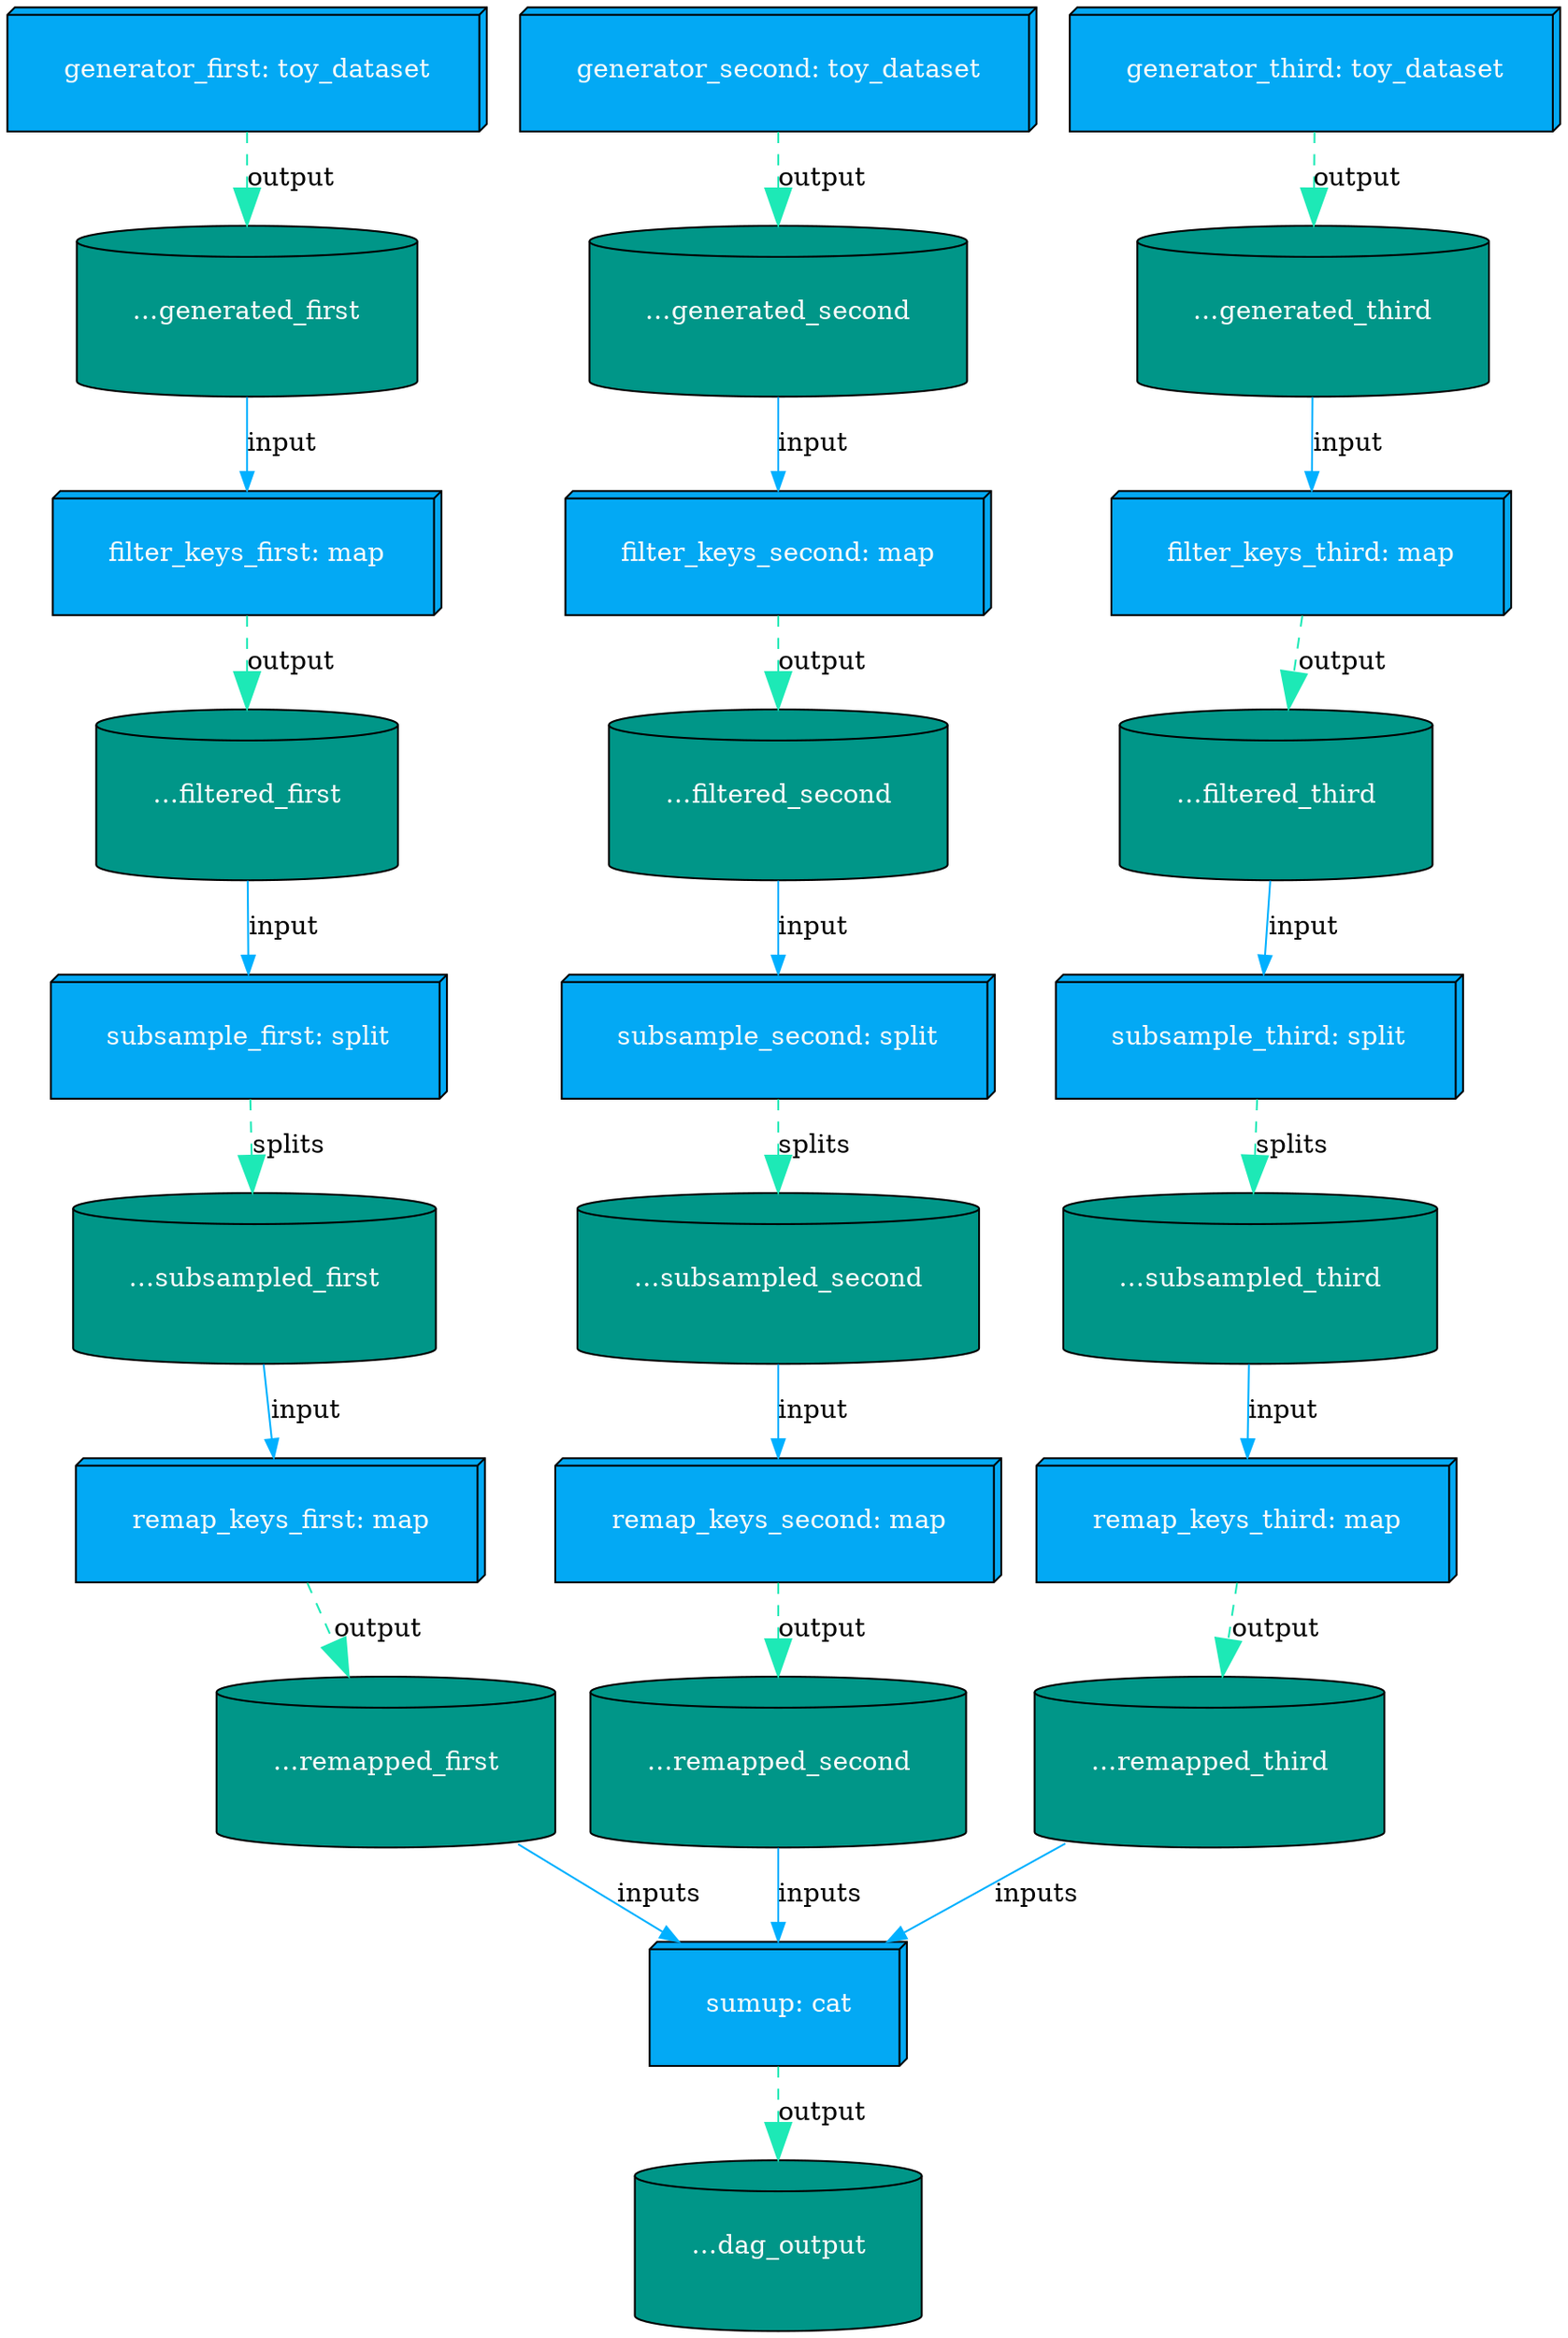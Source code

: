 strict digraph "" {
	node [label="\N"];
	"operation(generator_first)"	[fillcolor="#03A9F4",
		fontcolor="#fafafa",
		label=<<TABLE BORDER="0" CELLBORDER="0" CELLPADDING="20"><TR><TD>generator_first: toy_dataset</TD></TR></TABLE>>,
		shape=box3d,
		style=filled];
	"data(C:/Users/nfioraio/AppData/Local/Temp/be8cee6048af11eda5e9ed001b779734/generated_first)"	[fillcolor="#009688",
		fontcolor="#fafafa",
		label=<<TABLE BORDER="0" CELLBORDER="0" CELLPADDING="20"><TR><TD>…generated_first</TD></TR></TABLE>>,
		shape=cylinder,
		style=filled];
	"operation(generator_first)" -> "data(C:/Users/nfioraio/AppData/Local/Temp/be8cee6048af11eda5e9ed001b779734/generated_first)"	[arrowsize=2.0,
		color="#1DE9B6",
		label=output,
		style=dashed];
	"operation(filter_keys_first)"	[fillcolor="#03A9F4",
		fontcolor="#fafafa",
		label=<<TABLE BORDER="0" CELLBORDER="0" CELLPADDING="20"><TR><TD>filter_keys_first: map</TD></TR></TABLE>>,
		shape=box3d,
		style=filled];
	"data(C:/Users/nfioraio/AppData/Local/Temp/be8cee6048af11eda5e9ed001b779734/generated_first)" -> "operation(filter_keys_first)"	[arrowsize=1.0,
		color="#00B0FF",
		label=input];
	"data(C:/Users/nfioraio/AppData/Local/Temp/be8cee6048af11eda5e9ed001b779734/filtered_first)"	[fillcolor="#009688",
		fontcolor="#fafafa",
		label=<<TABLE BORDER="0" CELLBORDER="0" CELLPADDING="20"><TR><TD>…filtered_first</TD></TR></TABLE>>,
		shape=cylinder,
		style=filled];
	"operation(filter_keys_first)" -> "data(C:/Users/nfioraio/AppData/Local/Temp/be8cee6048af11eda5e9ed001b779734/filtered_first)"	[arrowsize=2.0,
		color="#1DE9B6",
		label=output,
		style=dashed];
	"operation(subsample_first)"	[fillcolor="#03A9F4",
		fontcolor="#fafafa",
		label=<<TABLE BORDER="0" CELLBORDER="0" CELLPADDING="20"><TR><TD>subsample_first: split</TD></TR></TABLE>>,
		shape=box3d,
		style=filled];
	"data(C:/Users/nfioraio/AppData/Local/Temp/be8cee6048af11eda5e9ed001b779734/filtered_first)" -> "operation(subsample_first)"	[arrowsize=1.0,
		color="#00B0FF",
		label=input];
	"data(C:/Users/nfioraio/AppData/Local/Temp/be8cee6048af11eda5e9ed001b779734/subsampled_first)"	[fillcolor="#009688",
		fontcolor="#fafafa",
		label=<<TABLE BORDER="0" CELLBORDER="0" CELLPADDING="20"><TR><TD>…subsampled_first</TD></TR></TABLE>>,
		shape=cylinder,
		style=filled];
	"operation(subsample_first)" -> "data(C:/Users/nfioraio/AppData/Local/Temp/be8cee6048af11eda5e9ed001b779734/subsampled_first)"	[arrowsize=2.0,
		color="#1DE9B6",
		label=splits,
		style=dashed];
	"operation(remap_keys_first)"	[fillcolor="#03A9F4",
		fontcolor="#fafafa",
		label=<<TABLE BORDER="0" CELLBORDER="0" CELLPADDING="20"><TR><TD>remap_keys_first: map</TD></TR></TABLE>>,
		shape=box3d,
		style=filled];
	"data(C:/Users/nfioraio/AppData/Local/Temp/be8cee6048af11eda5e9ed001b779734/subsampled_first)" -> "operation(remap_keys_first)"	[arrowsize=1.0,
		color="#00B0FF",
		label=input];
	"data(C:/Users/nfioraio/AppData/Local/Temp/be8cee6048af11eda5e9ed001b779734/remapped_first)"	[fillcolor="#009688",
		fontcolor="#fafafa",
		label=<<TABLE BORDER="0" CELLBORDER="0" CELLPADDING="20"><TR><TD>…remapped_first</TD></TR></TABLE>>,
		shape=cylinder,
		style=filled];
	"operation(remap_keys_first)" -> "data(C:/Users/nfioraio/AppData/Local/Temp/be8cee6048af11eda5e9ed001b779734/remapped_first)"	[arrowsize=2.0,
		color="#1DE9B6",
		label=output,
		style=dashed];
	"operation(sumup)"	[fillcolor="#03A9F4",
		fontcolor="#fafafa",
		label=<<TABLE BORDER="0" CELLBORDER="0" CELLPADDING="20"><TR><TD>sumup: cat</TD></TR></TABLE>>,
		shape=box3d,
		style=filled];
	"data(C:/Users/nfioraio/AppData/Local/Temp/be8cee6048af11eda5e9ed001b779734/remapped_first)" -> "operation(sumup)"	[arrowsize=1.0,
		color="#00B0FF",
		label=inputs];
	"data(C:/Users/nfioraio/projects/github/pipelime-python/dag_output)"	[fillcolor="#009688",
		fontcolor="#fafafa",
		label=<<TABLE BORDER="0" CELLBORDER="0" CELLPADDING="20"><TR><TD>…dag_output</TD></TR></TABLE>>,
		shape=cylinder,
		style=filled];
	"operation(sumup)" -> "data(C:/Users/nfioraio/projects/github/pipelime-python/dag_output)"	[arrowsize=2.0,
		color="#1DE9B6",
		label=output,
		style=dashed];
	"operation(generator_second)"	[fillcolor="#03A9F4",
		fontcolor="#fafafa",
		label=<<TABLE BORDER="0" CELLBORDER="0" CELLPADDING="20"><TR><TD>generator_second: toy_dataset</TD></TR></TABLE>>,
		shape=box3d,
		style=filled];
	"data(C:/Users/nfioraio/AppData/Local/Temp/be8cee6048af11eda5e9ed001b779734/generated_second)"	[fillcolor="#009688",
		fontcolor="#fafafa",
		label=<<TABLE BORDER="0" CELLBORDER="0" CELLPADDING="20"><TR><TD>…generated_second</TD></TR></TABLE>>,
		shape=cylinder,
		style=filled];
	"operation(generator_second)" -> "data(C:/Users/nfioraio/AppData/Local/Temp/be8cee6048af11eda5e9ed001b779734/generated_second)"	[arrowsize=2.0,
		color="#1DE9B6",
		label=output,
		style=dashed];
	"operation(filter_keys_second)"	[fillcolor="#03A9F4",
		fontcolor="#fafafa",
		label=<<TABLE BORDER="0" CELLBORDER="0" CELLPADDING="20"><TR><TD>filter_keys_second: map</TD></TR></TABLE>>,
		shape=box3d,
		style=filled];
	"data(C:/Users/nfioraio/AppData/Local/Temp/be8cee6048af11eda5e9ed001b779734/generated_second)" -> "operation(filter_keys_second)"	[arrowsize=1.0,
		color="#00B0FF",
		label=input];
	"data(C:/Users/nfioraio/AppData/Local/Temp/be8cee6048af11eda5e9ed001b779734/filtered_second)"	[fillcolor="#009688",
		fontcolor="#fafafa",
		label=<<TABLE BORDER="0" CELLBORDER="0" CELLPADDING="20"><TR><TD>…filtered_second</TD></TR></TABLE>>,
		shape=cylinder,
		style=filled];
	"operation(filter_keys_second)" -> "data(C:/Users/nfioraio/AppData/Local/Temp/be8cee6048af11eda5e9ed001b779734/filtered_second)"	[arrowsize=2.0,
		color="#1DE9B6",
		label=output,
		style=dashed];
	"operation(subsample_second)"	[fillcolor="#03A9F4",
		fontcolor="#fafafa",
		label=<<TABLE BORDER="0" CELLBORDER="0" CELLPADDING="20"><TR><TD>subsample_second: split</TD></TR></TABLE>>,
		shape=box3d,
		style=filled];
	"data(C:/Users/nfioraio/AppData/Local/Temp/be8cee6048af11eda5e9ed001b779734/filtered_second)" -> "operation(subsample_second)"	[arrowsize=1.0,
		color="#00B0FF",
		label=input];
	"data(C:/Users/nfioraio/AppData/Local/Temp/be8cee6048af11eda5e9ed001b779734/subsampled_second)"	[fillcolor="#009688",
		fontcolor="#fafafa",
		label=<<TABLE BORDER="0" CELLBORDER="0" CELLPADDING="20"><TR><TD>…subsampled_second</TD></TR></TABLE>>,
		shape=cylinder,
		style=filled];
	"operation(subsample_second)" -> "data(C:/Users/nfioraio/AppData/Local/Temp/be8cee6048af11eda5e9ed001b779734/subsampled_second)"	[arrowsize=2.0,
		color="#1DE9B6",
		label=splits,
		style=dashed];
	"operation(remap_keys_second)"	[fillcolor="#03A9F4",
		fontcolor="#fafafa",
		label=<<TABLE BORDER="0" CELLBORDER="0" CELLPADDING="20"><TR><TD>remap_keys_second: map</TD></TR></TABLE>>,
		shape=box3d,
		style=filled];
	"data(C:/Users/nfioraio/AppData/Local/Temp/be8cee6048af11eda5e9ed001b779734/subsampled_second)" -> "operation(remap_keys_second)"	[arrowsize=1.0,
		color="#00B0FF",
		label=input];
	"data(C:/Users/nfioraio/AppData/Local/Temp/be8cee6048af11eda5e9ed001b779734/remapped_second)"	[fillcolor="#009688",
		fontcolor="#fafafa",
		label=<<TABLE BORDER="0" CELLBORDER="0" CELLPADDING="20"><TR><TD>…remapped_second</TD></TR></TABLE>>,
		shape=cylinder,
		style=filled];
	"operation(remap_keys_second)" -> "data(C:/Users/nfioraio/AppData/Local/Temp/be8cee6048af11eda5e9ed001b779734/remapped_second)"	[arrowsize=2.0,
		color="#1DE9B6",
		label=output,
		style=dashed];
	"data(C:/Users/nfioraio/AppData/Local/Temp/be8cee6048af11eda5e9ed001b779734/remapped_second)" -> "operation(sumup)"	[arrowsize=1.0,
		color="#00B0FF",
		label=inputs];
	"operation(generator_third)"	[fillcolor="#03A9F4",
		fontcolor="#fafafa",
		label=<<TABLE BORDER="0" CELLBORDER="0" CELLPADDING="20"><TR><TD>generator_third: toy_dataset</TD></TR></TABLE>>,
		shape=box3d,
		style=filled];
	"data(C:/Users/nfioraio/AppData/Local/Temp/be8cee6048af11eda5e9ed001b779734/generated_third)"	[fillcolor="#009688",
		fontcolor="#fafafa",
		label=<<TABLE BORDER="0" CELLBORDER="0" CELLPADDING="20"><TR><TD>…generated_third</TD></TR></TABLE>>,
		shape=cylinder,
		style=filled];
	"operation(generator_third)" -> "data(C:/Users/nfioraio/AppData/Local/Temp/be8cee6048af11eda5e9ed001b779734/generated_third)"	[arrowsize=2.0,
		color="#1DE9B6",
		label=output,
		style=dashed];
	"operation(filter_keys_third)"	[fillcolor="#03A9F4",
		fontcolor="#fafafa",
		label=<<TABLE BORDER="0" CELLBORDER="0" CELLPADDING="20"><TR><TD>filter_keys_third: map</TD></TR></TABLE>>,
		shape=box3d,
		style=filled];
	"data(C:/Users/nfioraio/AppData/Local/Temp/be8cee6048af11eda5e9ed001b779734/generated_third)" -> "operation(filter_keys_third)"	[arrowsize=1.0,
		color="#00B0FF",
		label=input];
	"data(C:/Users/nfioraio/AppData/Local/Temp/be8cee6048af11eda5e9ed001b779734/filtered_third)"	[fillcolor="#009688",
		fontcolor="#fafafa",
		label=<<TABLE BORDER="0" CELLBORDER="0" CELLPADDING="20"><TR><TD>…filtered_third</TD></TR></TABLE>>,
		shape=cylinder,
		style=filled];
	"operation(filter_keys_third)" -> "data(C:/Users/nfioraio/AppData/Local/Temp/be8cee6048af11eda5e9ed001b779734/filtered_third)"	[arrowsize=2.0,
		color="#1DE9B6",
		label=output,
		style=dashed];
	"operation(subsample_third)"	[fillcolor="#03A9F4",
		fontcolor="#fafafa",
		label=<<TABLE BORDER="0" CELLBORDER="0" CELLPADDING="20"><TR><TD>subsample_third: split</TD></TR></TABLE>>,
		shape=box3d,
		style=filled];
	"data(C:/Users/nfioraio/AppData/Local/Temp/be8cee6048af11eda5e9ed001b779734/filtered_third)" -> "operation(subsample_third)"	[arrowsize=1.0,
		color="#00B0FF",
		label=input];
	"data(C:/Users/nfioraio/AppData/Local/Temp/be8cee6048af11eda5e9ed001b779734/subsampled_third)"	[fillcolor="#009688",
		fontcolor="#fafafa",
		label=<<TABLE BORDER="0" CELLBORDER="0" CELLPADDING="20"><TR><TD>…subsampled_third</TD></TR></TABLE>>,
		shape=cylinder,
		style=filled];
	"operation(subsample_third)" -> "data(C:/Users/nfioraio/AppData/Local/Temp/be8cee6048af11eda5e9ed001b779734/subsampled_third)"	[arrowsize=2.0,
		color="#1DE9B6",
		label=splits,
		style=dashed];
	"operation(remap_keys_third)"	[fillcolor="#03A9F4",
		fontcolor="#fafafa",
		label=<<TABLE BORDER="0" CELLBORDER="0" CELLPADDING="20"><TR><TD>remap_keys_third: map</TD></TR></TABLE>>,
		shape=box3d,
		style=filled];
	"data(C:/Users/nfioraio/AppData/Local/Temp/be8cee6048af11eda5e9ed001b779734/subsampled_third)" -> "operation(remap_keys_third)"	[arrowsize=1.0,
		color="#00B0FF",
		label=input];
	"data(C:/Users/nfioraio/AppData/Local/Temp/be8cee6048af11eda5e9ed001b779734/remapped_third)"	[fillcolor="#009688",
		fontcolor="#fafafa",
		label=<<TABLE BORDER="0" CELLBORDER="0" CELLPADDING="20"><TR><TD>…remapped_third</TD></TR></TABLE>>,
		shape=cylinder,
		style=filled];
	"operation(remap_keys_third)" -> "data(C:/Users/nfioraio/AppData/Local/Temp/be8cee6048af11eda5e9ed001b779734/remapped_third)"	[arrowsize=2.0,
		color="#1DE9B6",
		label=output,
		style=dashed];
	"data(C:/Users/nfioraio/AppData/Local/Temp/be8cee6048af11eda5e9ed001b779734/remapped_third)" -> "operation(sumup)"	[arrowsize=1.0,
		color="#00B0FF",
		label=inputs];
}
